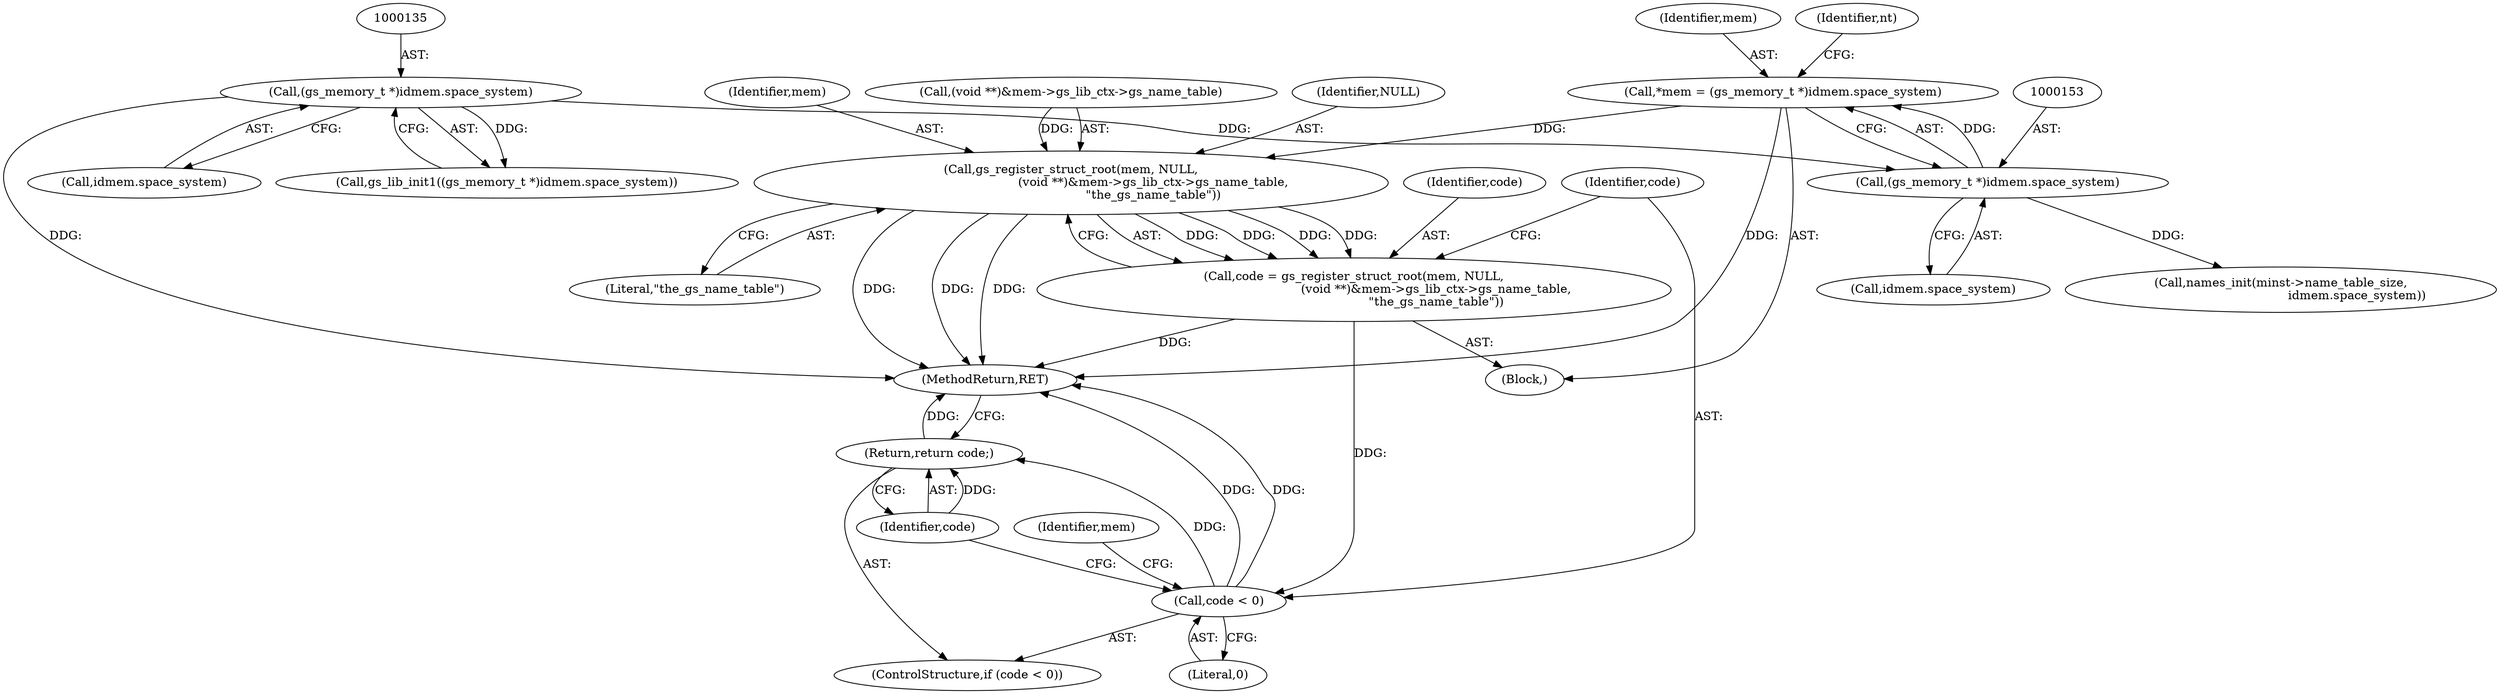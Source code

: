 digraph "0_ghostscript_6d444c273da5499a4cd72f21cb6d4c9a5256807d_1@pointer" {
"1000150" [label="(Call,*mem = (gs_memory_t *)idmem.space_system)"];
"1000152" [label="(Call,(gs_memory_t *)idmem.space_system)"];
"1000134" [label="(Call,(gs_memory_t *)idmem.space_system)"];
"1000182" [label="(Call,gs_register_struct_root(mem, NULL,\n                                           (void **)&mem->gs_lib_ctx->gs_name_table,\n                                           \"the_gs_name_table\"))"];
"1000180" [label="(Call,code = gs_register_struct_root(mem, NULL,\n                                           (void **)&mem->gs_lib_ctx->gs_name_table,\n                                           \"the_gs_name_table\"))"];
"1000195" [label="(Call,code < 0)"];
"1000198" [label="(Return,return code;)"];
"1000195" [label="(Call,code < 0)"];
"1000136" [label="(Call,idmem.space_system)"];
"1000198" [label="(Return,return code;)"];
"1000160" [label="(Call,names_init(minst->name_table_size,\n                                        idmem.space_system))"];
"1000197" [label="(Literal,0)"];
"1000150" [label="(Call,*mem = (gs_memory_t *)idmem.space_system)"];
"1000152" [label="(Call,(gs_memory_t *)idmem.space_system)"];
"1000182" [label="(Call,gs_register_struct_root(mem, NULL,\n                                           (void **)&mem->gs_lib_ctx->gs_name_table,\n                                           \"the_gs_name_table\"))"];
"1000134" [label="(Call,(gs_memory_t *)idmem.space_system)"];
"1000133" [label="(Call,gs_lib_init1((gs_memory_t *)idmem.space_system))"];
"1000180" [label="(Call,code = gs_register_struct_root(mem, NULL,\n                                           (void **)&mem->gs_lib_ctx->gs_name_table,\n                                           \"the_gs_name_table\"))"];
"1000196" [label="(Identifier,code)"];
"1000194" [label="(ControlStructure,if (code < 0))"];
"1000184" [label="(Identifier,NULL)"];
"1000148" [label="(Block,)"];
"1000183" [label="(Identifier,mem)"];
"1000159" [label="(Identifier,nt)"];
"1000245" [label="(MethodReturn,RET)"];
"1000203" [label="(Identifier,mem)"];
"1000181" [label="(Identifier,code)"];
"1000185" [label="(Call,(void **)&mem->gs_lib_ctx->gs_name_table)"];
"1000154" [label="(Call,idmem.space_system)"];
"1000199" [label="(Identifier,code)"];
"1000193" [label="(Literal,\"the_gs_name_table\")"];
"1000151" [label="(Identifier,mem)"];
"1000150" -> "1000148"  [label="AST: "];
"1000150" -> "1000152"  [label="CFG: "];
"1000151" -> "1000150"  [label="AST: "];
"1000152" -> "1000150"  [label="AST: "];
"1000159" -> "1000150"  [label="CFG: "];
"1000150" -> "1000245"  [label="DDG: "];
"1000152" -> "1000150"  [label="DDG: "];
"1000150" -> "1000182"  [label="DDG: "];
"1000152" -> "1000154"  [label="CFG: "];
"1000153" -> "1000152"  [label="AST: "];
"1000154" -> "1000152"  [label="AST: "];
"1000134" -> "1000152"  [label="DDG: "];
"1000152" -> "1000160"  [label="DDG: "];
"1000134" -> "1000133"  [label="AST: "];
"1000134" -> "1000136"  [label="CFG: "];
"1000135" -> "1000134"  [label="AST: "];
"1000136" -> "1000134"  [label="AST: "];
"1000133" -> "1000134"  [label="CFG: "];
"1000134" -> "1000245"  [label="DDG: "];
"1000134" -> "1000133"  [label="DDG: "];
"1000182" -> "1000180"  [label="AST: "];
"1000182" -> "1000193"  [label="CFG: "];
"1000183" -> "1000182"  [label="AST: "];
"1000184" -> "1000182"  [label="AST: "];
"1000185" -> "1000182"  [label="AST: "];
"1000193" -> "1000182"  [label="AST: "];
"1000180" -> "1000182"  [label="CFG: "];
"1000182" -> "1000245"  [label="DDG: "];
"1000182" -> "1000245"  [label="DDG: "];
"1000182" -> "1000245"  [label="DDG: "];
"1000182" -> "1000180"  [label="DDG: "];
"1000182" -> "1000180"  [label="DDG: "];
"1000182" -> "1000180"  [label="DDG: "];
"1000182" -> "1000180"  [label="DDG: "];
"1000185" -> "1000182"  [label="DDG: "];
"1000180" -> "1000148"  [label="AST: "];
"1000181" -> "1000180"  [label="AST: "];
"1000196" -> "1000180"  [label="CFG: "];
"1000180" -> "1000245"  [label="DDG: "];
"1000180" -> "1000195"  [label="DDG: "];
"1000195" -> "1000194"  [label="AST: "];
"1000195" -> "1000197"  [label="CFG: "];
"1000196" -> "1000195"  [label="AST: "];
"1000197" -> "1000195"  [label="AST: "];
"1000199" -> "1000195"  [label="CFG: "];
"1000203" -> "1000195"  [label="CFG: "];
"1000195" -> "1000245"  [label="DDG: "];
"1000195" -> "1000245"  [label="DDG: "];
"1000195" -> "1000198"  [label="DDG: "];
"1000198" -> "1000194"  [label="AST: "];
"1000198" -> "1000199"  [label="CFG: "];
"1000199" -> "1000198"  [label="AST: "];
"1000245" -> "1000198"  [label="CFG: "];
"1000198" -> "1000245"  [label="DDG: "];
"1000199" -> "1000198"  [label="DDG: "];
}
